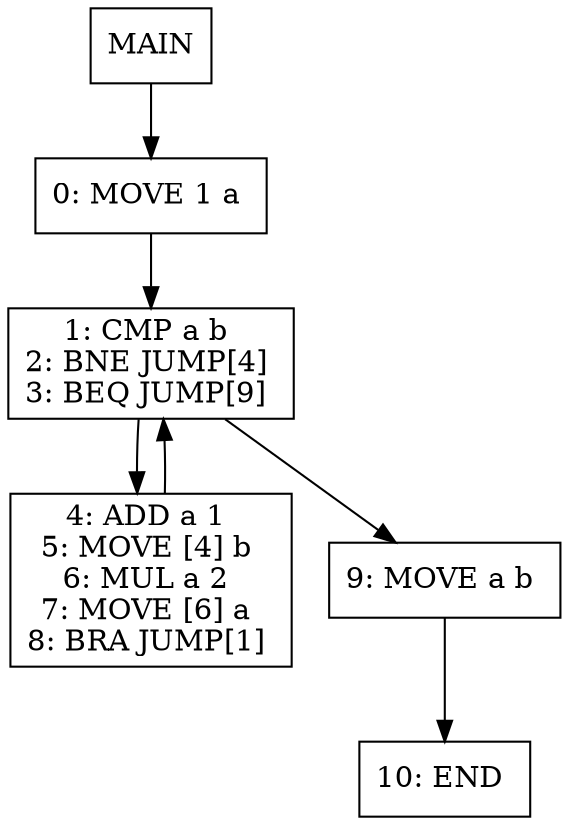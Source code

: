digraph test014 {
node [shape=box]
1[label="MAIN"]
1 -> 3
3[label="0: MOVE 1 a 
"]
3 -> 4
4[label="1: CMP a b 
2: BNE JUMP[4] 
3: BEQ JUMP[9] 
"]
4 -> 6
6[label="4: ADD a 1 
5: MOVE [4] b 
6: MUL a 2 
7: MOVE [6] a 
8: BRA JUMP[1] 
"]
6 -> 4
4 -> 5
5[label="9: MOVE a b 
"]
5 -> 9
9[label="10: END 
"]
}
